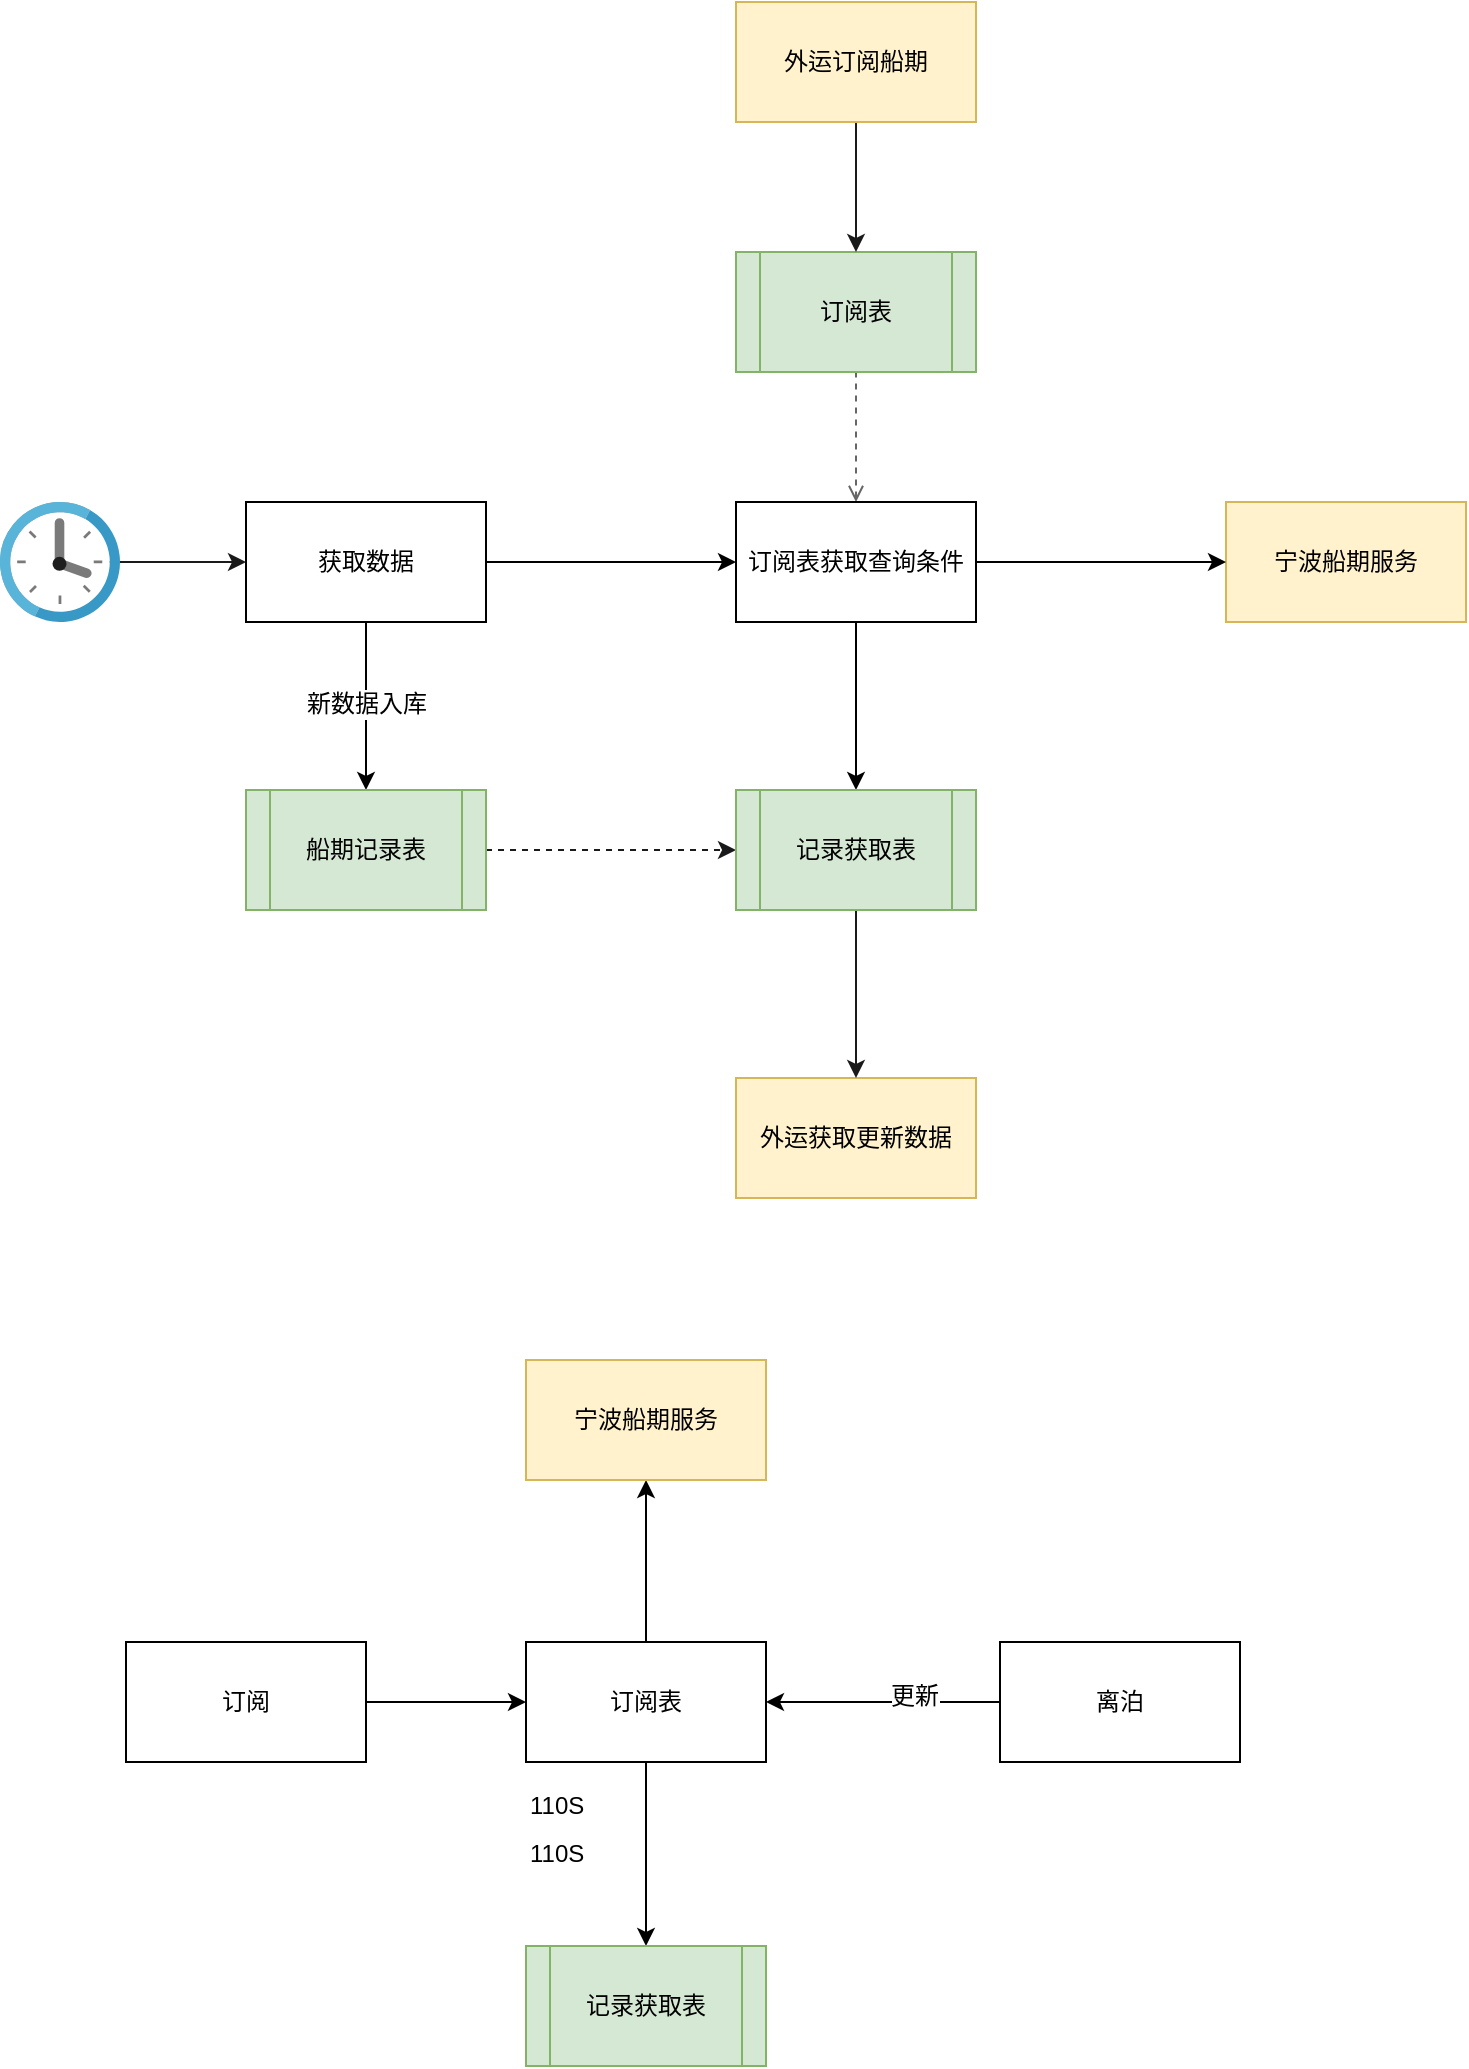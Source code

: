 <mxfile pages="1" version="11.2.2" type="github"><diagram id="etK-AURPlIsoVlG2sD-q" name="第 1 页"><mxGraphModel dx="1226" dy="666" grid="1" gridSize="10" guides="1" tooltips="1" connect="1" arrows="1" fold="1" page="1" pageScale="1" pageWidth="827" pageHeight="1169" math="0" shadow="0"><root><mxCell id="0"/><mxCell id="1" parent="0"/><mxCell id="j5FQNFnn8O1iCVCRJnIK-1" value="宁波船期服务" style="rounded=0;whiteSpace=wrap;html=1;fillColor=#fff2cc;strokeColor=#d6b656;" parent="1" vertex="1"><mxGeometry x="653" y="310" width="120" height="60" as="geometry"/></mxCell><mxCell id="j5FQNFnn8O1iCVCRJnIK-6" style="edgeStyle=orthogonalEdgeStyle;rounded=0;orthogonalLoop=1;jettySize=auto;html=1;" parent="1" source="j5FQNFnn8O1iCVCRJnIK-2" target="j5FQNFnn8O1iCVCRJnIK-5" edge="1"><mxGeometry relative="1" as="geometry"/></mxCell><mxCell id="j5FQNFnn8O1iCVCRJnIK-9" value="新数据入库" style="text;html=1;resizable=0;points=[];align=center;verticalAlign=middle;labelBackgroundColor=#ffffff;" parent="j5FQNFnn8O1iCVCRJnIK-6" vertex="1" connectable="0"><mxGeometry x="-0.185" y="-3" relative="1" as="geometry"><mxPoint x="3" y="7" as="offset"/></mxGeometry></mxCell><mxCell id="j5FQNFnn8O1iCVCRJnIK-11" value="" style="edgeStyle=orthogonalEdgeStyle;rounded=0;orthogonalLoop=1;jettySize=auto;html=1;" parent="1" source="j5FQNFnn8O1iCVCRJnIK-2" target="j5FQNFnn8O1iCVCRJnIK-10" edge="1"><mxGeometry relative="1" as="geometry"/></mxCell><mxCell id="j5FQNFnn8O1iCVCRJnIK-2" value="获取数据" style="rounded=0;whiteSpace=wrap;html=1;" parent="1" vertex="1"><mxGeometry x="163" y="310" width="120" height="60" as="geometry"/></mxCell><mxCell id="j5FQNFnn8O1iCVCRJnIK-12" style="edgeStyle=orthogonalEdgeStyle;rounded=0;orthogonalLoop=1;jettySize=auto;html=1;entryX=0;entryY=0.5;entryDx=0;entryDy=0;" parent="1" source="j5FQNFnn8O1iCVCRJnIK-10" target="j5FQNFnn8O1iCVCRJnIK-1" edge="1"><mxGeometry relative="1" as="geometry"/></mxCell><mxCell id="j5FQNFnn8O1iCVCRJnIK-14" style="edgeStyle=orthogonalEdgeStyle;rounded=0;orthogonalLoop=1;jettySize=auto;html=1;startArrow=open;startFill=0;endArrow=none;endFill=0;strokeColor=#666666;dashed=1;" parent="1" source="j5FQNFnn8O1iCVCRJnIK-10" target="j5FQNFnn8O1iCVCRJnIK-13" edge="1"><mxGeometry relative="1" as="geometry"/></mxCell><mxCell id="5kcfFLtvdVHK3m6TKtVy-3" style="edgeStyle=orthogonalEdgeStyle;rounded=0;orthogonalLoop=1;jettySize=auto;html=1;entryX=0.5;entryY=0;entryDx=0;entryDy=0;" edge="1" parent="1" source="j5FQNFnn8O1iCVCRJnIK-10" target="j5FQNFnn8O1iCVCRJnIK-26"><mxGeometry relative="1" as="geometry"/></mxCell><mxCell id="j5FQNFnn8O1iCVCRJnIK-10" value="订阅表获取查询条件" style="rounded=0;whiteSpace=wrap;html=1;" parent="1" vertex="1"><mxGeometry x="408" y="310" width="120" height="60" as="geometry"/></mxCell><mxCell id="j5FQNFnn8O1iCVCRJnIK-28" style="edgeStyle=orthogonalEdgeStyle;rounded=0;orthogonalLoop=1;jettySize=auto;html=1;dashed=1;startArrow=none;startFill=0;endArrow=classic;endFill=1;strokeColor=#1A1A1A;" parent="1" source="j5FQNFnn8O1iCVCRJnIK-5" target="j5FQNFnn8O1iCVCRJnIK-26" edge="1"><mxGeometry relative="1" as="geometry"/></mxCell><mxCell id="j5FQNFnn8O1iCVCRJnIK-5" value="船期记录表" style="shape=process;whiteSpace=wrap;html=1;backgroundOutline=1;fillColor=#d5e8d4;strokeColor=#82b366;" parent="1" vertex="1"><mxGeometry x="163" y="454" width="120" height="60" as="geometry"/></mxCell><mxCell id="j5FQNFnn8O1iCVCRJnIK-13" value="订阅表" style="shape=process;whiteSpace=wrap;html=1;backgroundOutline=1;fillColor=#d5e8d4;strokeColor=#82b366;" parent="1" vertex="1"><mxGeometry x="408" y="185" width="120" height="60" as="geometry"/></mxCell><mxCell id="j5FQNFnn8O1iCVCRJnIK-18" style="edgeStyle=orthogonalEdgeStyle;rounded=0;orthogonalLoop=1;jettySize=auto;html=1;entryX=0.5;entryY=0;entryDx=0;entryDy=0;startArrow=none;startFill=0;endArrow=classic;endFill=1;strokeColor=#1A1A1A;exitX=0.5;exitY=1;exitDx=0;exitDy=0;" parent="1" source="j5FQNFnn8O1iCVCRJnIK-15" target="j5FQNFnn8O1iCVCRJnIK-13" edge="1"><mxGeometry relative="1" as="geometry"><mxPoint x="468" y="110" as="sourcePoint"/></mxGeometry></mxCell><mxCell id="j5FQNFnn8O1iCVCRJnIK-15" value="外运订阅船期" style="rounded=0;whiteSpace=wrap;html=1;fillColor=#fff2cc;strokeColor=#d6b656;" parent="1" vertex="1"><mxGeometry x="408" y="60" width="120" height="60" as="geometry"/></mxCell><mxCell id="j5FQNFnn8O1iCVCRJnIK-22" value="" style="edgeStyle=orthogonalEdgeStyle;rounded=0;orthogonalLoop=1;jettySize=auto;html=1;startArrow=none;startFill=0;endArrow=classic;endFill=1;strokeColor=#1A1A1A;" parent="1" source="j5FQNFnn8O1iCVCRJnIK-19" target="j5FQNFnn8O1iCVCRJnIK-2" edge="1"><mxGeometry relative="1" as="geometry"/></mxCell><mxCell id="j5FQNFnn8O1iCVCRJnIK-19" value="" style="aspect=fixed;html=1;perimeter=none;align=center;shadow=0;dashed=0;image;fontSize=12;image=img/lib/mscae/Clock.svg;labelBackgroundColor=none;" parent="1" vertex="1"><mxGeometry x="40" y="310" width="60" height="60" as="geometry"/></mxCell><mxCell id="j5FQNFnn8O1iCVCRJnIK-24" value="外运获取更新数据" style="rounded=0;whiteSpace=wrap;html=1;fillColor=#fff2cc;strokeColor=#d6b656;" parent="1" vertex="1"><mxGeometry x="408" y="598" width="120" height="60" as="geometry"/></mxCell><mxCell id="j5FQNFnn8O1iCVCRJnIK-27" style="edgeStyle=orthogonalEdgeStyle;rounded=0;orthogonalLoop=1;jettySize=auto;html=1;startArrow=none;startFill=0;endArrow=classic;endFill=1;strokeColor=#1A1A1A;" parent="1" source="j5FQNFnn8O1iCVCRJnIK-26" target="j5FQNFnn8O1iCVCRJnIK-24" edge="1"><mxGeometry relative="1" as="geometry"/></mxCell><mxCell id="j5FQNFnn8O1iCVCRJnIK-26" value="记录获取表" style="shape=process;whiteSpace=wrap;html=1;backgroundOutline=1;fillColor=#d5e8d4;strokeColor=#82b366;" parent="1" vertex="1"><mxGeometry x="408" y="454" width="120" height="60" as="geometry"/></mxCell><mxCell id="5kcfFLtvdVHK3m6TKtVy-6" value="" style="edgeStyle=orthogonalEdgeStyle;rounded=0;orthogonalLoop=1;jettySize=auto;html=1;" edge="1" parent="1" source="5kcfFLtvdVHK3m6TKtVy-4" target="5kcfFLtvdVHK3m6TKtVy-5"><mxGeometry relative="1" as="geometry"/></mxCell><mxCell id="5kcfFLtvdVHK3m6TKtVy-4" value="订阅" style="rounded=0;whiteSpace=wrap;html=1;" vertex="1" parent="1"><mxGeometry x="103" y="880" width="120" height="60" as="geometry"/></mxCell><mxCell id="5kcfFLtvdVHK3m6TKtVy-15" style="edgeStyle=orthogonalEdgeStyle;rounded=0;orthogonalLoop=1;jettySize=auto;html=1;" edge="1" parent="1" source="5kcfFLtvdVHK3m6TKtVy-5" target="5kcfFLtvdVHK3m6TKtVy-14"><mxGeometry relative="1" as="geometry"/></mxCell><mxCell id="5kcfFLtvdVHK3m6TKtVy-19" style="edgeStyle=orthogonalEdgeStyle;rounded=0;orthogonalLoop=1;jettySize=auto;html=1;entryX=0.5;entryY=1;entryDx=0;entryDy=0;" edge="1" parent="1" source="5kcfFLtvdVHK3m6TKtVy-5" target="5kcfFLtvdVHK3m6TKtVy-18"><mxGeometry relative="1" as="geometry"/></mxCell><mxCell id="5kcfFLtvdVHK3m6TKtVy-5" value="订阅表" style="rounded=0;whiteSpace=wrap;html=1;" vertex="1" parent="1"><mxGeometry x="303" y="880" width="120" height="60" as="geometry"/></mxCell><mxCell id="5kcfFLtvdVHK3m6TKtVy-11" style="edgeStyle=orthogonalEdgeStyle;rounded=0;orthogonalLoop=1;jettySize=auto;html=1;entryX=1;entryY=0.5;entryDx=0;entryDy=0;" edge="1" parent="1" source="5kcfFLtvdVHK3m6TKtVy-8" target="5kcfFLtvdVHK3m6TKtVy-5"><mxGeometry relative="1" as="geometry"/></mxCell><mxCell id="5kcfFLtvdVHK3m6TKtVy-12" value="更新" style="text;html=1;resizable=0;points=[];align=center;verticalAlign=middle;labelBackgroundColor=#ffffff;" vertex="1" connectable="0" parent="5kcfFLtvdVHK3m6TKtVy-11"><mxGeometry x="-0.265" y="-3" relative="1" as="geometry"><mxPoint as="offset"/></mxGeometry></mxCell><mxCell id="5kcfFLtvdVHK3m6TKtVy-8" value="离泊" style="rounded=0;whiteSpace=wrap;html=1;" vertex="1" parent="1"><mxGeometry x="540" y="880" width="120" height="60" as="geometry"/></mxCell><mxCell id="5kcfFLtvdVHK3m6TKtVy-13" value="110S" style="text;html=1;resizable=0;points=[];autosize=1;align=left;verticalAlign=top;spacingTop=-4;" vertex="1" parent="1"><mxGeometry x="303" y="952" width="40" height="20" as="geometry"/></mxCell><mxCell id="5kcfFLtvdVHK3m6TKtVy-14" value="记录获取表" style="shape=process;whiteSpace=wrap;html=1;backgroundOutline=1;fillColor=#d5e8d4;strokeColor=#82b366;" vertex="1" parent="1"><mxGeometry x="303" y="1032" width="120" height="60" as="geometry"/></mxCell><mxCell id="5kcfFLtvdVHK3m6TKtVy-16" value="110S" style="text;html=1;resizable=0;points=[];autosize=1;align=left;verticalAlign=top;spacingTop=-4;" vertex="1" parent="1"><mxGeometry x="303" y="976" width="40" height="20" as="geometry"/></mxCell><mxCell id="5kcfFLtvdVHK3m6TKtVy-18" value="宁波船期服务" style="rounded=0;whiteSpace=wrap;html=1;fillColor=#fff2cc;strokeColor=#d6b656;" vertex="1" parent="1"><mxGeometry x="303" y="739" width="120" height="60" as="geometry"/></mxCell></root></mxGraphModel></diagram></mxfile>